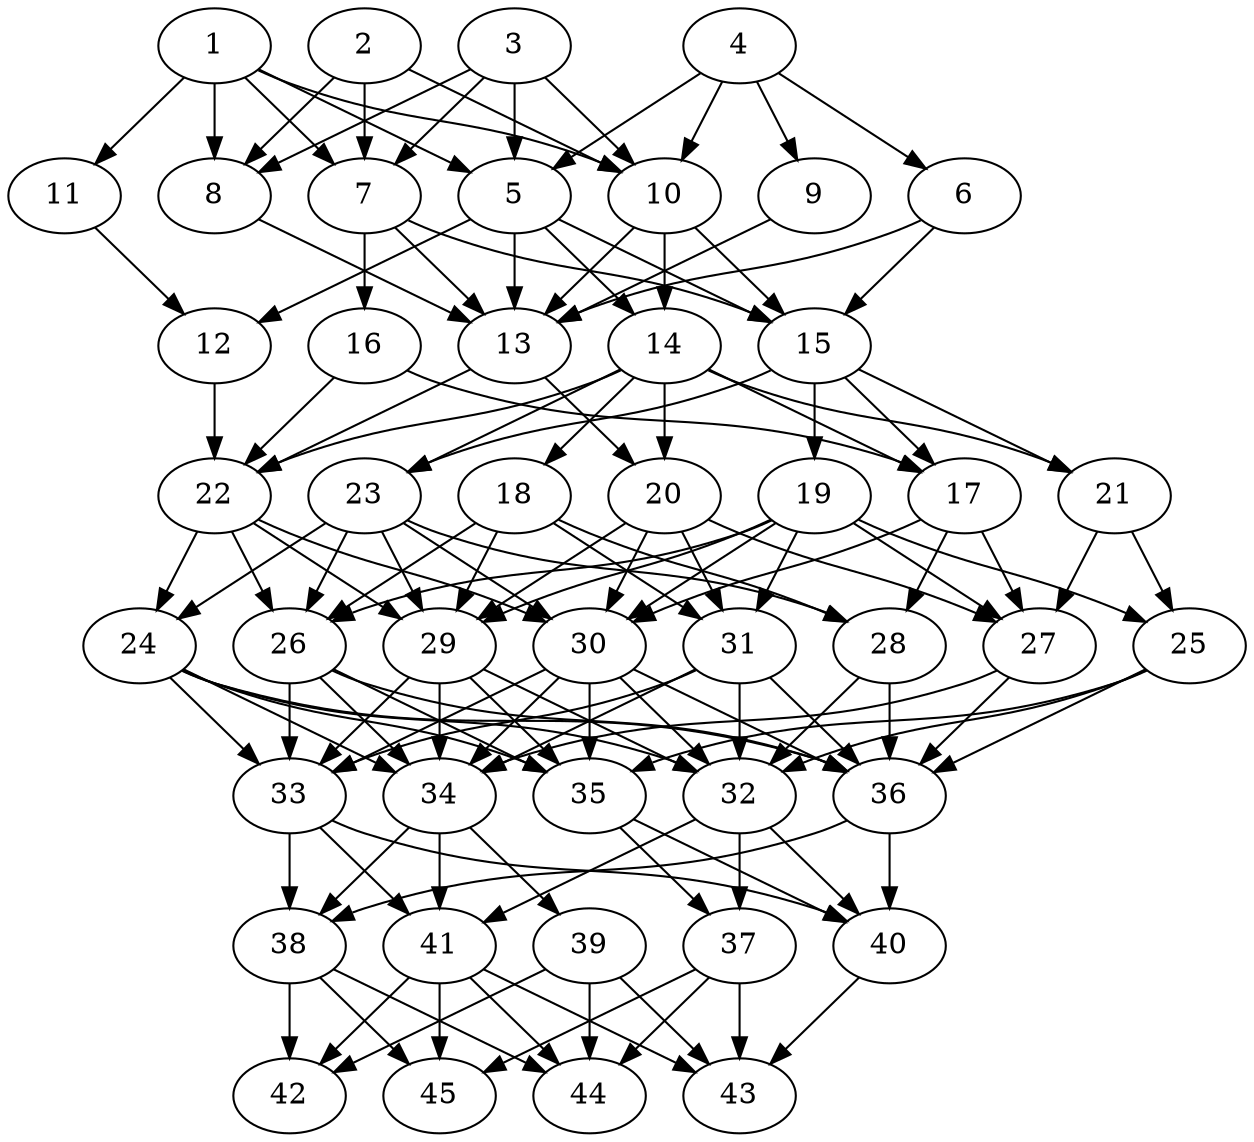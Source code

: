 // DAG automatically generated by daggen at Tue Aug  6 16:31:44 2019
// ./daggen --dot -n 45 --ccr 0.5 --fat 0.5 --regular 0.5 --density 0.8 --mindata 5242880 --maxdata 52428800 
digraph G {
  1 [size="98232320", alpha="0.13", expect_size="49116160"] 
  1 -> 5 [size ="49116160"]
  1 -> 7 [size ="49116160"]
  1 -> 8 [size ="49116160"]
  1 -> 10 [size ="49116160"]
  1 -> 11 [size ="49116160"]
  2 [size="41750528", alpha="0.06", expect_size="20875264"] 
  2 -> 7 [size ="20875264"]
  2 -> 8 [size ="20875264"]
  2 -> 10 [size ="20875264"]
  3 [size="95066112", alpha="0.18", expect_size="47533056"] 
  3 -> 5 [size ="47533056"]
  3 -> 7 [size ="47533056"]
  3 -> 8 [size ="47533056"]
  3 -> 10 [size ="47533056"]
  4 [size="21184512", alpha="0.11", expect_size="10592256"] 
  4 -> 5 [size ="10592256"]
  4 -> 6 [size ="10592256"]
  4 -> 9 [size ="10592256"]
  4 -> 10 [size ="10592256"]
  5 [size="27105280", alpha="0.09", expect_size="13552640"] 
  5 -> 12 [size ="13552640"]
  5 -> 13 [size ="13552640"]
  5 -> 14 [size ="13552640"]
  5 -> 15 [size ="13552640"]
  6 [size="36077568", alpha="0.18", expect_size="18038784"] 
  6 -> 13 [size ="18038784"]
  6 -> 15 [size ="18038784"]
  7 [size="85821440", alpha="0.01", expect_size="42910720"] 
  7 -> 13 [size ="42910720"]
  7 -> 15 [size ="42910720"]
  7 -> 16 [size ="42910720"]
  8 [size="58925056", alpha="0.04", expect_size="29462528"] 
  8 -> 13 [size ="29462528"]
  9 [size="42870784", alpha="0.20", expect_size="21435392"] 
  9 -> 13 [size ="21435392"]
  10 [size="39639040", alpha="0.07", expect_size="19819520"] 
  10 -> 13 [size ="19819520"]
  10 -> 14 [size ="19819520"]
  10 -> 15 [size ="19819520"]
  11 [size="56379392", alpha="0.15", expect_size="28189696"] 
  11 -> 12 [size ="28189696"]
  12 [size="24057856", alpha="0.01", expect_size="12028928"] 
  12 -> 22 [size ="12028928"]
  13 [size="52019200", alpha="0.11", expect_size="26009600"] 
  13 -> 20 [size ="26009600"]
  13 -> 22 [size ="26009600"]
  14 [size="44064768", alpha="0.16", expect_size="22032384"] 
  14 -> 17 [size ="22032384"]
  14 -> 18 [size ="22032384"]
  14 -> 20 [size ="22032384"]
  14 -> 21 [size ="22032384"]
  14 -> 22 [size ="22032384"]
  14 -> 23 [size ="22032384"]
  15 [size="96667648", alpha="0.09", expect_size="48333824"] 
  15 -> 17 [size ="48333824"]
  15 -> 19 [size ="48333824"]
  15 -> 21 [size ="48333824"]
  15 -> 23 [size ="48333824"]
  16 [size="44251136", alpha="0.06", expect_size="22125568"] 
  16 -> 17 [size ="22125568"]
  16 -> 22 [size ="22125568"]
  17 [size="33294336", alpha="0.04", expect_size="16647168"] 
  17 -> 27 [size ="16647168"]
  17 -> 28 [size ="16647168"]
  17 -> 30 [size ="16647168"]
  18 [size="36569088", alpha="0.02", expect_size="18284544"] 
  18 -> 26 [size ="18284544"]
  18 -> 28 [size ="18284544"]
  18 -> 29 [size ="18284544"]
  18 -> 31 [size ="18284544"]
  19 [size="57090048", alpha="0.07", expect_size="28545024"] 
  19 -> 25 [size ="28545024"]
  19 -> 26 [size ="28545024"]
  19 -> 27 [size ="28545024"]
  19 -> 29 [size ="28545024"]
  19 -> 30 [size ="28545024"]
  19 -> 31 [size ="28545024"]
  20 [size="54925312", alpha="0.02", expect_size="27462656"] 
  20 -> 27 [size ="27462656"]
  20 -> 29 [size ="27462656"]
  20 -> 30 [size ="27462656"]
  20 -> 31 [size ="27462656"]
  21 [size="86851584", alpha="0.16", expect_size="43425792"] 
  21 -> 25 [size ="43425792"]
  21 -> 27 [size ="43425792"]
  22 [size="63205376", alpha="0.17", expect_size="31602688"] 
  22 -> 24 [size ="31602688"]
  22 -> 26 [size ="31602688"]
  22 -> 29 [size ="31602688"]
  22 -> 30 [size ="31602688"]
  23 [size="68734976", alpha="0.15", expect_size="34367488"] 
  23 -> 24 [size ="34367488"]
  23 -> 26 [size ="34367488"]
  23 -> 28 [size ="34367488"]
  23 -> 29 [size ="34367488"]
  23 -> 30 [size ="34367488"]
  24 [size="26193920", alpha="0.16", expect_size="13096960"] 
  24 -> 32 [size ="13096960"]
  24 -> 33 [size ="13096960"]
  24 -> 34 [size ="13096960"]
  24 -> 35 [size ="13096960"]
  24 -> 36 [size ="13096960"]
  25 [size="99569664", alpha="0.00", expect_size="49784832"] 
  25 -> 32 [size ="49784832"]
  25 -> 35 [size ="49784832"]
  25 -> 36 [size ="49784832"]
  26 [size="46184448", alpha="0.10", expect_size="23092224"] 
  26 -> 33 [size ="23092224"]
  26 -> 34 [size ="23092224"]
  26 -> 35 [size ="23092224"]
  26 -> 36 [size ="23092224"]
  27 [size="73871360", alpha="0.16", expect_size="36935680"] 
  27 -> 34 [size ="36935680"]
  27 -> 36 [size ="36935680"]
  28 [size="92313600", alpha="0.11", expect_size="46156800"] 
  28 -> 32 [size ="46156800"]
  28 -> 36 [size ="46156800"]
  29 [size="99987456", alpha="0.14", expect_size="49993728"] 
  29 -> 32 [size ="49993728"]
  29 -> 33 [size ="49993728"]
  29 -> 34 [size ="49993728"]
  29 -> 35 [size ="49993728"]
  30 [size="39364608", alpha="0.03", expect_size="19682304"] 
  30 -> 32 [size ="19682304"]
  30 -> 33 [size ="19682304"]
  30 -> 34 [size ="19682304"]
  30 -> 35 [size ="19682304"]
  30 -> 36 [size ="19682304"]
  31 [size="50952192", alpha="0.02", expect_size="25476096"] 
  31 -> 32 [size ="25476096"]
  31 -> 33 [size ="25476096"]
  31 -> 34 [size ="25476096"]
  31 -> 36 [size ="25476096"]
  32 [size="33753088", alpha="0.03", expect_size="16876544"] 
  32 -> 37 [size ="16876544"]
  32 -> 40 [size ="16876544"]
  32 -> 41 [size ="16876544"]
  33 [size="19034112", alpha="0.14", expect_size="9517056"] 
  33 -> 38 [size ="9517056"]
  33 -> 40 [size ="9517056"]
  33 -> 41 [size ="9517056"]
  34 [size="91379712", alpha="0.11", expect_size="45689856"] 
  34 -> 38 [size ="45689856"]
  34 -> 39 [size ="45689856"]
  34 -> 41 [size ="45689856"]
  35 [size="72740864", alpha="0.07", expect_size="36370432"] 
  35 -> 37 [size ="36370432"]
  35 -> 40 [size ="36370432"]
  36 [size="74113024", alpha="0.10", expect_size="37056512"] 
  36 -> 38 [size ="37056512"]
  36 -> 40 [size ="37056512"]
  37 [size="26718208", alpha="0.18", expect_size="13359104"] 
  37 -> 43 [size ="13359104"]
  37 -> 44 [size ="13359104"]
  37 -> 45 [size ="13359104"]
  38 [size="100261888", alpha="0.11", expect_size="50130944"] 
  38 -> 42 [size ="50130944"]
  38 -> 44 [size ="50130944"]
  38 -> 45 [size ="50130944"]
  39 [size="60073984", alpha="0.14", expect_size="30036992"] 
  39 -> 42 [size ="30036992"]
  39 -> 43 [size ="30036992"]
  39 -> 44 [size ="30036992"]
  40 [size="32909312", alpha="0.06", expect_size="16454656"] 
  40 -> 43 [size ="16454656"]
  41 [size="47923200", alpha="0.15", expect_size="23961600"] 
  41 -> 42 [size ="23961600"]
  41 -> 43 [size ="23961600"]
  41 -> 44 [size ="23961600"]
  41 -> 45 [size ="23961600"]
  42 [size="56639488", alpha="0.15", expect_size="28319744"] 
  43 [size="72628224", alpha="0.07", expect_size="36314112"] 
  44 [size="43053056", alpha="0.03", expect_size="21526528"] 
  45 [size="95866880", alpha="0.17", expect_size="47933440"] 
}
